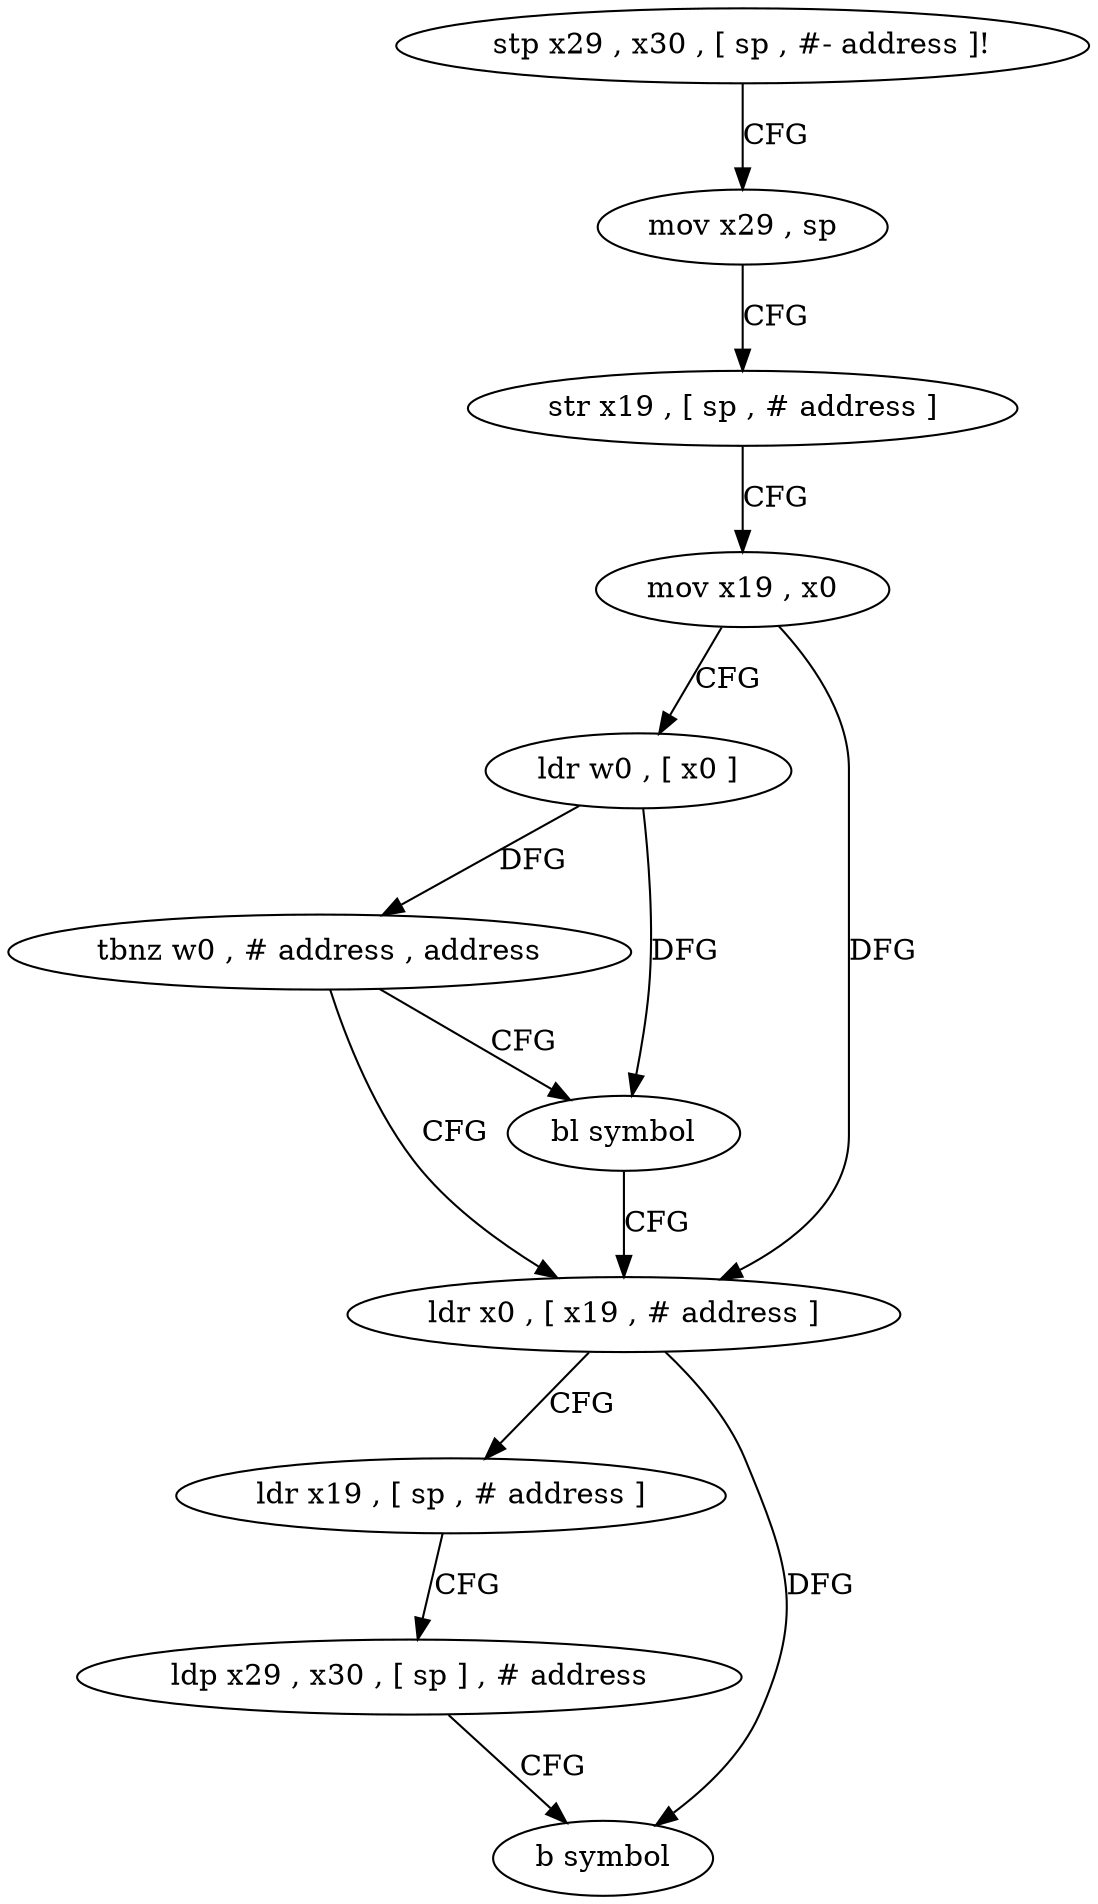 digraph "func" {
"4370392" [label = "stp x29 , x30 , [ sp , #- address ]!" ]
"4370396" [label = "mov x29 , sp" ]
"4370400" [label = "str x19 , [ sp , # address ]" ]
"4370404" [label = "mov x19 , x0" ]
"4370408" [label = "ldr w0 , [ x0 ]" ]
"4370412" [label = "tbnz w0 , # address , address" ]
"4370420" [label = "ldr x0 , [ x19 , # address ]" ]
"4370416" [label = "bl symbol" ]
"4370424" [label = "ldr x19 , [ sp , # address ]" ]
"4370428" [label = "ldp x29 , x30 , [ sp ] , # address" ]
"4370432" [label = "b symbol" ]
"4370392" -> "4370396" [ label = "CFG" ]
"4370396" -> "4370400" [ label = "CFG" ]
"4370400" -> "4370404" [ label = "CFG" ]
"4370404" -> "4370408" [ label = "CFG" ]
"4370404" -> "4370420" [ label = "DFG" ]
"4370408" -> "4370412" [ label = "DFG" ]
"4370408" -> "4370416" [ label = "DFG" ]
"4370412" -> "4370420" [ label = "CFG" ]
"4370412" -> "4370416" [ label = "CFG" ]
"4370420" -> "4370424" [ label = "CFG" ]
"4370420" -> "4370432" [ label = "DFG" ]
"4370416" -> "4370420" [ label = "CFG" ]
"4370424" -> "4370428" [ label = "CFG" ]
"4370428" -> "4370432" [ label = "CFG" ]
}
